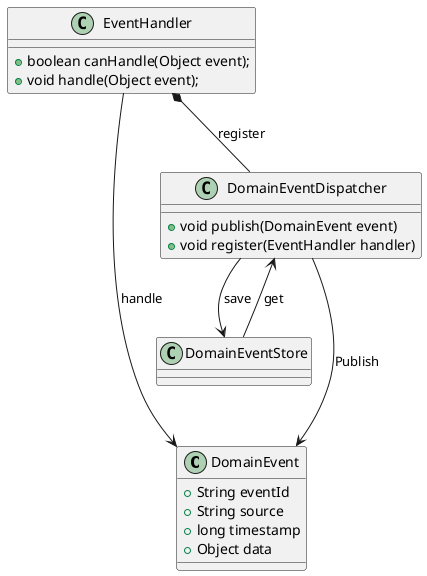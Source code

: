 @startuml

class DomainEvent {
  + String eventId
  + String source
  + long timestamp
  + Object data
}

class EventHandler {
  + boolean canHandle(Object event);
  + void handle(Object event);
}

class DomainEventDispatcher {
 + void publish(DomainEvent event)
 + void register(EventHandler handler)
}

class DomainEventStore

DomainEventDispatcher -down-> DomainEventStore: save
DomainEventDispatcher <-up- DomainEventStore: get

DomainEventDispatcher -up-* EventHandler: register

DomainEventDispatcher ---> DomainEvent: Publish

EventHandler --> DomainEvent: handle

@enduml